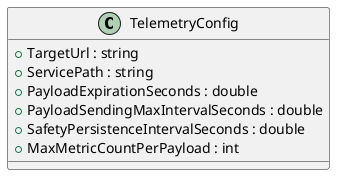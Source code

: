 @startuml
class TelemetryConfig {
    + TargetUrl : string
    + ServicePath : string
    + PayloadExpirationSeconds : double
    + PayloadSendingMaxIntervalSeconds : double
    + SafetyPersistenceIntervalSeconds : double
    + MaxMetricCountPerPayload : int
}
@enduml
